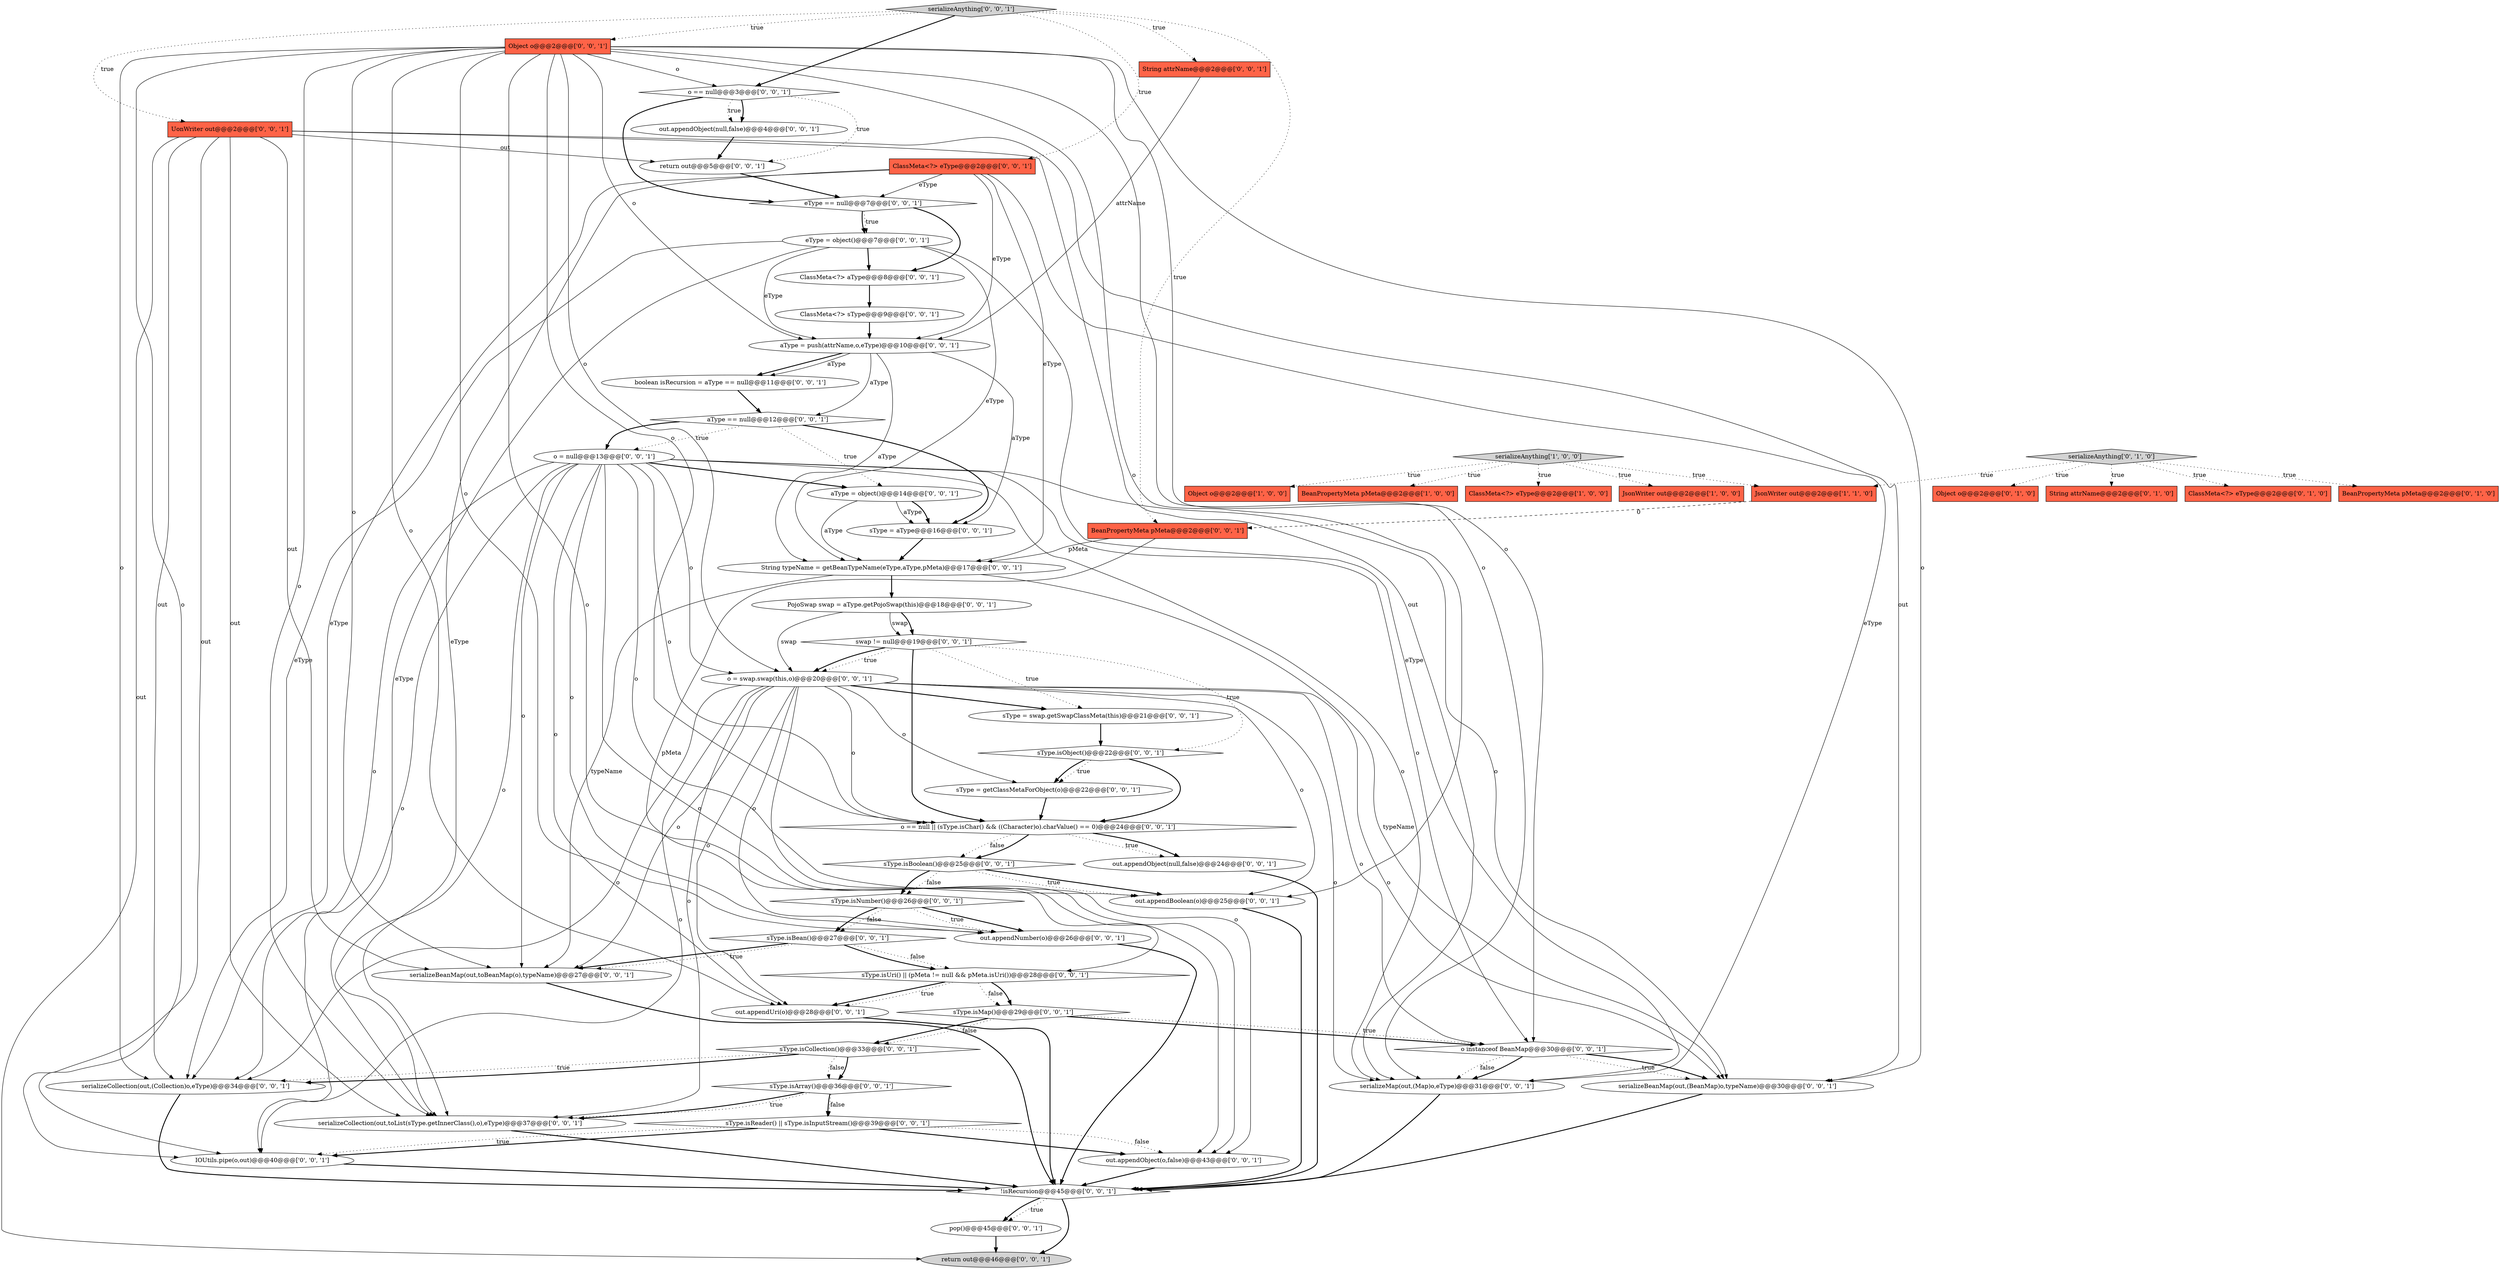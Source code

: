 digraph {
34 [style = filled, label = "ClassMeta<?> aType@@@8@@@['0', '0', '1']", fillcolor = white, shape = ellipse image = "AAA0AAABBB3BBB"];
24 [style = filled, label = "serializeMap(out,(Map)o,eType)@@@31@@@['0', '0', '1']", fillcolor = white, shape = ellipse image = "AAA0AAABBB3BBB"];
39 [style = filled, label = "swap != null@@@19@@@['0', '0', '1']", fillcolor = white, shape = diamond image = "AAA0AAABBB3BBB"];
55 [style = filled, label = "o == null@@@3@@@['0', '0', '1']", fillcolor = white, shape = diamond image = "AAA0AAABBB3BBB"];
4 [style = filled, label = "JsonWriter out@@@2@@@['1', '0', '0']", fillcolor = tomato, shape = box image = "AAA0AAABBB1BBB"];
41 [style = filled, label = "UonWriter out@@@2@@@['0', '0', '1']", fillcolor = tomato, shape = box image = "AAA0AAABBB3BBB"];
0 [style = filled, label = "serializeAnything['1', '0', '0']", fillcolor = lightgray, shape = diamond image = "AAA0AAABBB1BBB"];
40 [style = filled, label = "serializeBeanMap(out,(BeanMap)o,typeName)@@@30@@@['0', '0', '1']", fillcolor = white, shape = ellipse image = "AAA0AAABBB3BBB"];
51 [style = filled, label = "!isRecursion@@@45@@@['0', '0', '1']", fillcolor = white, shape = diamond image = "AAA0AAABBB3BBB"];
6 [style = filled, label = "serializeAnything['0', '1', '0']", fillcolor = lightgray, shape = diamond image = "AAA0AAABBB2BBB"];
48 [style = filled, label = "ClassMeta<?> sType@@@9@@@['0', '0', '1']", fillcolor = white, shape = ellipse image = "AAA0AAABBB3BBB"];
46 [style = filled, label = "String attrName@@@2@@@['0', '0', '1']", fillcolor = tomato, shape = box image = "AAA0AAABBB3BBB"];
52 [style = filled, label = "String typeName = getBeanTypeName(eType,aType,pMeta)@@@17@@@['0', '0', '1']", fillcolor = white, shape = ellipse image = "AAA0AAABBB3BBB"];
11 [style = filled, label = "sType.isObject()@@@22@@@['0', '0', '1']", fillcolor = white, shape = diamond image = "AAA0AAABBB3BBB"];
22 [style = filled, label = "eType = object()@@@7@@@['0', '0', '1']", fillcolor = white, shape = ellipse image = "AAA0AAABBB3BBB"];
10 [style = filled, label = "String attrName@@@2@@@['0', '1', '0']", fillcolor = tomato, shape = box image = "AAA0AAABBB2BBB"];
37 [style = filled, label = "out.appendNumber(o)@@@26@@@['0', '0', '1']", fillcolor = white, shape = ellipse image = "AAA0AAABBB3BBB"];
35 [style = filled, label = "aType = object()@@@14@@@['0', '0', '1']", fillcolor = white, shape = ellipse image = "AAA0AAABBB3BBB"];
57 [style = filled, label = "out.appendObject(null,false)@@@24@@@['0', '0', '1']", fillcolor = white, shape = ellipse image = "AAA0AAABBB3BBB"];
53 [style = filled, label = "return out@@@5@@@['0', '0', '1']", fillcolor = white, shape = ellipse image = "AAA0AAABBB3BBB"];
19 [style = filled, label = "aType == null@@@12@@@['0', '0', '1']", fillcolor = white, shape = diamond image = "AAA0AAABBB3BBB"];
27 [style = filled, label = "aType = push(attrName,o,eType)@@@10@@@['0', '0', '1']", fillcolor = white, shape = ellipse image = "AAA0AAABBB3BBB"];
20 [style = filled, label = "ClassMeta<?> eType@@@2@@@['0', '0', '1']", fillcolor = tomato, shape = box image = "AAA0AAABBB3BBB"];
25 [style = filled, label = "serializeAnything['0', '0', '1']", fillcolor = lightgray, shape = diamond image = "AAA0AAABBB3BBB"];
16 [style = filled, label = "out.appendObject(null,false)@@@4@@@['0', '0', '1']", fillcolor = white, shape = ellipse image = "AAA0AAABBB3BBB"];
9 [style = filled, label = "ClassMeta<?> eType@@@2@@@['0', '1', '0']", fillcolor = tomato, shape = box image = "AAA0AAABBB2BBB"];
36 [style = filled, label = "o = swap.swap(this,o)@@@20@@@['0', '0', '1']", fillcolor = white, shape = ellipse image = "AAA0AAABBB3BBB"];
30 [style = filled, label = "boolean isRecursion = aType == null@@@11@@@['0', '0', '1']", fillcolor = white, shape = ellipse image = "AAA0AAABBB3BBB"];
12 [style = filled, label = "out.appendObject(o,false)@@@43@@@['0', '0', '1']", fillcolor = white, shape = ellipse image = "AAA0AAABBB3BBB"];
45 [style = filled, label = "PojoSwap swap = aType.getPojoSwap(this)@@@18@@@['0', '0', '1']", fillcolor = white, shape = ellipse image = "AAA0AAABBB3BBB"];
5 [style = filled, label = "JsonWriter out@@@2@@@['1', '1', '0']", fillcolor = tomato, shape = box image = "AAA0AAABBB1BBB"];
15 [style = filled, label = "sType.isBoolean()@@@25@@@['0', '0', '1']", fillcolor = white, shape = diamond image = "AAA0AAABBB3BBB"];
56 [style = filled, label = "Object o@@@2@@@['0', '0', '1']", fillcolor = tomato, shape = box image = "AAA0AAABBB3BBB"];
17 [style = filled, label = "return out@@@46@@@['0', '0', '1']", fillcolor = lightgray, shape = ellipse image = "AAA0AAABBB3BBB"];
42 [style = filled, label = "o = null@@@13@@@['0', '0', '1']", fillcolor = white, shape = ellipse image = "AAA0AAABBB3BBB"];
58 [style = filled, label = "BeanPropertyMeta pMeta@@@2@@@['0', '0', '1']", fillcolor = tomato, shape = box image = "AAA0AAABBB3BBB"];
50 [style = filled, label = "o instanceof BeanMap@@@30@@@['0', '0', '1']", fillcolor = white, shape = diamond image = "AAA0AAABBB3BBB"];
28 [style = filled, label = "serializeCollection(out,(Collection)o,eType)@@@34@@@['0', '0', '1']", fillcolor = white, shape = ellipse image = "AAA0AAABBB3BBB"];
59 [style = filled, label = "eType == null@@@7@@@['0', '0', '1']", fillcolor = white, shape = diamond image = "AAA0AAABBB3BBB"];
1 [style = filled, label = "Object o@@@2@@@['1', '0', '0']", fillcolor = tomato, shape = box image = "AAA0AAABBB1BBB"];
49 [style = filled, label = "sType.isReader() || sType.isInputStream()@@@39@@@['0', '0', '1']", fillcolor = white, shape = diamond image = "AAA0AAABBB3BBB"];
3 [style = filled, label = "BeanPropertyMeta pMeta@@@2@@@['1', '0', '0']", fillcolor = tomato, shape = box image = "AAA0AAABBB1BBB"];
33 [style = filled, label = "sType = swap.getSwapClassMeta(this)@@@21@@@['0', '0', '1']", fillcolor = white, shape = ellipse image = "AAA0AAABBB3BBB"];
32 [style = filled, label = "serializeCollection(out,toList(sType.getInnerClass(),o),eType)@@@37@@@['0', '0', '1']", fillcolor = white, shape = ellipse image = "AAA0AAABBB3BBB"];
2 [style = filled, label = "ClassMeta<?> eType@@@2@@@['1', '0', '0']", fillcolor = tomato, shape = box image = "AAA0AAABBB1BBB"];
54 [style = filled, label = "sType = getClassMetaForObject(o)@@@22@@@['0', '0', '1']", fillcolor = white, shape = ellipse image = "AAA0AAABBB3BBB"];
18 [style = filled, label = "serializeBeanMap(out,toBeanMap(o),typeName)@@@27@@@['0', '0', '1']", fillcolor = white, shape = ellipse image = "AAA0AAABBB3BBB"];
38 [style = filled, label = "sType.isArray()@@@36@@@['0', '0', '1']", fillcolor = white, shape = diamond image = "AAA0AAABBB3BBB"];
44 [style = filled, label = "IOUtils.pipe(o,out)@@@40@@@['0', '0', '1']", fillcolor = white, shape = ellipse image = "AAA0AAABBB3BBB"];
60 [style = filled, label = "out.appendUri(o)@@@28@@@['0', '0', '1']", fillcolor = white, shape = ellipse image = "AAA0AAABBB3BBB"];
8 [style = filled, label = "BeanPropertyMeta pMeta@@@2@@@['0', '1', '0']", fillcolor = tomato, shape = box image = "AAA0AAABBB2BBB"];
14 [style = filled, label = "sType = aType@@@16@@@['0', '0', '1']", fillcolor = white, shape = ellipse image = "AAA0AAABBB3BBB"];
7 [style = filled, label = "Object o@@@2@@@['0', '1', '0']", fillcolor = tomato, shape = box image = "AAA0AAABBB2BBB"];
47 [style = filled, label = "sType.isCollection()@@@33@@@['0', '0', '1']", fillcolor = white, shape = diamond image = "AAA0AAABBB3BBB"];
23 [style = filled, label = "sType.isMap()@@@29@@@['0', '0', '1']", fillcolor = white, shape = diamond image = "AAA0AAABBB3BBB"];
21 [style = filled, label = "sType.isUri() || (pMeta != null && pMeta.isUri())@@@28@@@['0', '0', '1']", fillcolor = white, shape = diamond image = "AAA0AAABBB3BBB"];
13 [style = filled, label = "out.appendBoolean(o)@@@25@@@['0', '0', '1']", fillcolor = white, shape = ellipse image = "AAA0AAABBB3BBB"];
31 [style = filled, label = "sType.isNumber()@@@26@@@['0', '0', '1']", fillcolor = white, shape = diamond image = "AAA0AAABBB3BBB"];
43 [style = filled, label = "sType.isBean()@@@27@@@['0', '0', '1']", fillcolor = white, shape = diamond image = "AAA0AAABBB3BBB"];
29 [style = filled, label = "pop()@@@45@@@['0', '0', '1']", fillcolor = white, shape = ellipse image = "AAA0AAABBB3BBB"];
26 [style = filled, label = "o == null || (sType.isChar() && ((Character)o).charValue() == 0)@@@24@@@['0', '0', '1']", fillcolor = white, shape = diamond image = "AAA0AAABBB3BBB"];
42->28 [style = solid, label="o"];
27->19 [style = solid, label="aType"];
36->54 [style = solid, label="o"];
37->51 [style = bold, label=""];
24->51 [style = bold, label=""];
36->26 [style = solid, label="o"];
48->27 [style = bold, label=""];
5->58 [style = dashed, label="0"];
42->24 [style = solid, label="o"];
59->22 [style = bold, label=""];
42->26 [style = solid, label="o"];
56->26 [style = solid, label="o"];
50->40 [style = dotted, label="true"];
42->32 [style = solid, label="o"];
59->22 [style = dotted, label="true"];
56->27 [style = solid, label="o"];
18->51 [style = bold, label=""];
52->45 [style = bold, label=""];
47->38 [style = dotted, label="false"];
50->40 [style = bold, label=""];
19->42 [style = dotted, label="true"];
22->27 [style = solid, label="eType"];
39->36 [style = dotted, label="true"];
6->10 [style = dotted, label="true"];
19->35 [style = dotted, label="true"];
45->36 [style = solid, label="swap"];
27->52 [style = solid, label="aType"];
47->28 [style = dotted, label="true"];
56->13 [style = solid, label="o"];
27->30 [style = bold, label=""];
29->17 [style = bold, label=""];
15->13 [style = bold, label=""];
32->51 [style = bold, label=""];
23->47 [style = bold, label=""];
41->40 [style = solid, label="out"];
55->16 [style = bold, label=""];
42->35 [style = bold, label=""];
42->60 [style = solid, label="o"];
43->21 [style = dotted, label="false"];
22->24 [style = solid, label="eType"];
31->43 [style = dotted, label="false"];
56->55 [style = solid, label="o"];
36->13 [style = solid, label="o"];
20->24 [style = solid, label="eType"];
59->34 [style = bold, label=""];
13->51 [style = bold, label=""];
31->43 [style = bold, label=""];
0->1 [style = dotted, label="true"];
50->24 [style = dotted, label="false"];
31->37 [style = bold, label=""];
15->13 [style = dotted, label="true"];
26->15 [style = dotted, label="false"];
50->24 [style = bold, label=""];
40->51 [style = bold, label=""];
33->11 [style = bold, label=""];
11->26 [style = bold, label=""];
25->20 [style = dotted, label="true"];
20->59 [style = solid, label="eType"];
56->28 [style = solid, label="o"];
15->31 [style = bold, label=""];
56->44 [style = solid, label="o"];
42->18 [style = solid, label="o"];
52->18 [style = solid, label="typeName"];
15->31 [style = dotted, label="false"];
42->37 [style = solid, label="o"];
34->48 [style = bold, label=""];
26->57 [style = dotted, label="true"];
16->53 [style = bold, label=""];
41->53 [style = solid, label="out"];
39->36 [style = bold, label=""];
6->5 [style = dotted, label="true"];
45->39 [style = solid, label="swap"];
47->28 [style = bold, label=""];
31->37 [style = dotted, label="true"];
57->51 [style = bold, label=""];
47->38 [style = bold, label=""];
27->14 [style = solid, label="aType"];
14->52 [style = bold, label=""];
20->52 [style = solid, label="eType"];
49->44 [style = bold, label=""];
36->40 [style = solid, label="o"];
19->14 [style = bold, label=""];
54->26 [style = bold, label=""];
23->47 [style = dotted, label="false"];
39->11 [style = dotted, label="true"];
43->18 [style = bold, label=""];
26->57 [style = bold, label=""];
19->42 [style = bold, label=""];
44->51 [style = bold, label=""];
20->32 [style = solid, label="eType"];
56->37 [style = solid, label="o"];
35->52 [style = solid, label="aType"];
0->2 [style = dotted, label="true"];
41->32 [style = solid, label="out"];
38->49 [style = dotted, label="false"];
56->12 [style = solid, label="o"];
56->50 [style = solid, label="o"];
36->28 [style = solid, label="o"];
52->40 [style = solid, label="typeName"];
56->32 [style = solid, label="o"];
55->16 [style = dotted, label="true"];
49->12 [style = dotted, label="false"];
51->29 [style = dotted, label="true"];
6->7 [style = dotted, label="true"];
23->50 [style = bold, label=""];
46->27 [style = solid, label="attrName"];
38->49 [style = bold, label=""];
0->3 [style = dotted, label="true"];
35->14 [style = solid, label="aType"];
56->60 [style = solid, label="o"];
58->21 [style = solid, label="pMeta"];
22->28 [style = solid, label="eType"];
27->30 [style = solid, label="aType"];
12->51 [style = bold, label=""];
6->8 [style = dotted, label="true"];
26->15 [style = bold, label=""];
36->50 [style = solid, label="o"];
60->51 [style = bold, label=""];
39->33 [style = dotted, label="true"];
36->24 [style = solid, label="o"];
41->17 [style = solid, label="out"];
21->60 [style = bold, label=""];
25->55 [style = bold, label=""];
36->33 [style = bold, label=""];
42->40 [style = solid, label="o"];
6->9 [style = dotted, label="true"];
41->44 [style = solid, label="out"];
42->36 [style = solid, label="o"];
25->56 [style = dotted, label="true"];
21->23 [style = dotted, label="false"];
36->32 [style = solid, label="o"];
39->26 [style = bold, label=""];
28->51 [style = bold, label=""];
23->50 [style = dotted, label="true"];
22->32 [style = solid, label="eType"];
38->32 [style = bold, label=""];
36->12 [style = solid, label="o"];
36->60 [style = solid, label="o"];
53->59 [style = bold, label=""];
51->17 [style = bold, label=""];
49->44 [style = dotted, label="true"];
56->18 [style = solid, label="o"];
22->52 [style = solid, label="eType"];
43->18 [style = dotted, label="true"];
38->32 [style = dotted, label="true"];
55->59 [style = bold, label=""];
41->18 [style = solid, label="out"];
41->28 [style = solid, label="out"];
0->5 [style = dotted, label="true"];
20->27 [style = solid, label="eType"];
36->44 [style = solid, label="o"];
56->24 [style = solid, label="o"];
43->21 [style = bold, label=""];
20->28 [style = solid, label="eType"];
51->29 [style = bold, label=""];
42->12 [style = solid, label="o"];
56->40 [style = solid, label="o"];
21->60 [style = dotted, label="true"];
36->37 [style = solid, label="o"];
56->36 [style = solid, label="o"];
22->34 [style = bold, label=""];
42->44 [style = solid, label="o"];
25->46 [style = dotted, label="true"];
25->41 [style = dotted, label="true"];
42->13 [style = solid, label="o"];
41->24 [style = solid, label="out"];
25->58 [style = dotted, label="true"];
11->54 [style = dotted, label="true"];
0->4 [style = dotted, label="true"];
11->54 [style = bold, label=""];
21->23 [style = bold, label=""];
45->39 [style = bold, label=""];
55->53 [style = dotted, label="true"];
36->18 [style = solid, label="o"];
30->19 [style = bold, label=""];
35->14 [style = bold, label=""];
49->12 [style = bold, label=""];
58->52 [style = solid, label="pMeta"];
42->50 [style = solid, label="o"];
}
